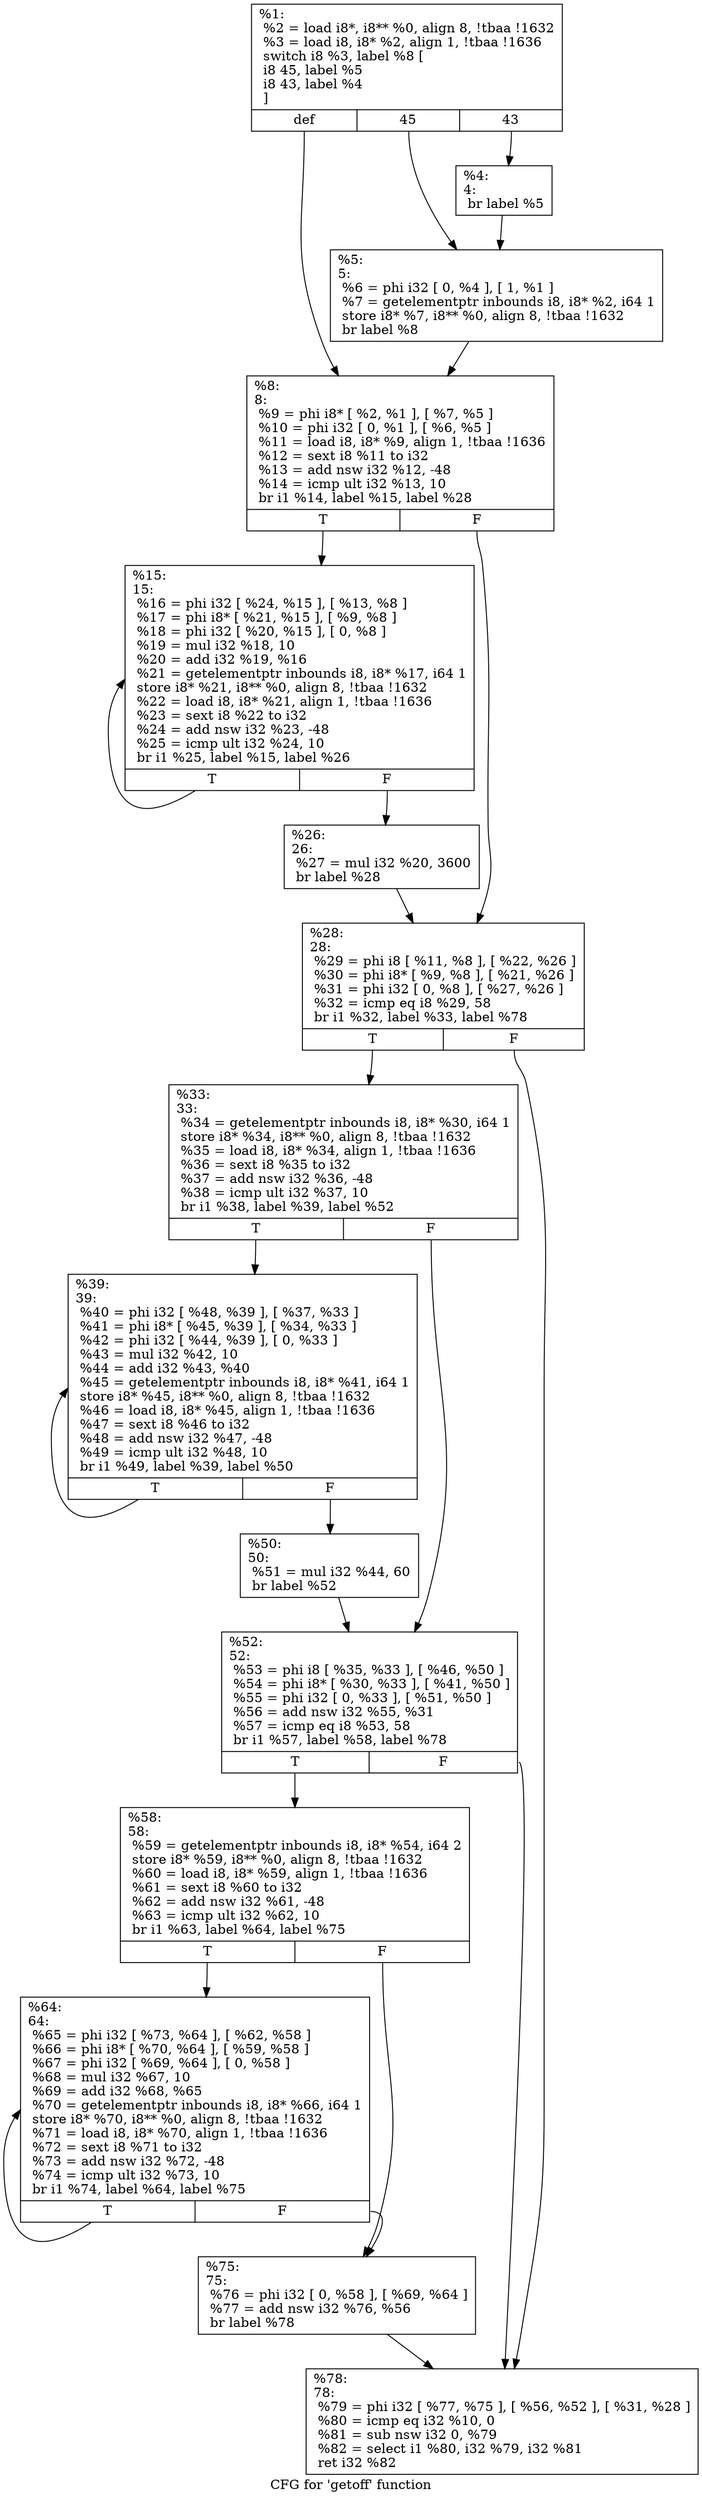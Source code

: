 digraph "CFG for 'getoff' function" {
	label="CFG for 'getoff' function";

	Node0x16b2c70 [shape=record,label="{%1:\l  %2 = load i8*, i8** %0, align 8, !tbaa !1632\l  %3 = load i8, i8* %2, align 1, !tbaa !1636\l  switch i8 %3, label %8 [\l    i8 45, label %5\l    i8 43, label %4\l  ]\l|{<s0>def|<s1>45|<s2>43}}"];
	Node0x16b2c70:s0 -> Node0x16b2de0;
	Node0x16b2c70:s1 -> Node0x16b2d90;
	Node0x16b2c70:s2 -> Node0x16b2d40;
	Node0x16b2d40 [shape=record,label="{%4:\l4:                                                \l  br label %5\l}"];
	Node0x16b2d40 -> Node0x16b2d90;
	Node0x16b2d90 [shape=record,label="{%5:\l5:                                                \l  %6 = phi i32 [ 0, %4 ], [ 1, %1 ]\l  %7 = getelementptr inbounds i8, i8* %2, i64 1\l  store i8* %7, i8** %0, align 8, !tbaa !1632\l  br label %8\l}"];
	Node0x16b2d90 -> Node0x16b2de0;
	Node0x16b2de0 [shape=record,label="{%8:\l8:                                                \l  %9 = phi i8* [ %2, %1 ], [ %7, %5 ]\l  %10 = phi i32 [ 0, %1 ], [ %6, %5 ]\l  %11 = load i8, i8* %9, align 1, !tbaa !1636\l  %12 = sext i8 %11 to i32\l  %13 = add nsw i32 %12, -48\l  %14 = icmp ult i32 %13, 10\l  br i1 %14, label %15, label %28\l|{<s0>T|<s1>F}}"];
	Node0x16b2de0:s0 -> Node0x16b2e30;
	Node0x16b2de0:s1 -> Node0x16b2ed0;
	Node0x16b2e30 [shape=record,label="{%15:\l15:                                               \l  %16 = phi i32 [ %24, %15 ], [ %13, %8 ]\l  %17 = phi i8* [ %21, %15 ], [ %9, %8 ]\l  %18 = phi i32 [ %20, %15 ], [ 0, %8 ]\l  %19 = mul i32 %18, 10\l  %20 = add i32 %19, %16\l  %21 = getelementptr inbounds i8, i8* %17, i64 1\l  store i8* %21, i8** %0, align 8, !tbaa !1632\l  %22 = load i8, i8* %21, align 1, !tbaa !1636\l  %23 = sext i8 %22 to i32\l  %24 = add nsw i32 %23, -48\l  %25 = icmp ult i32 %24, 10\l  br i1 %25, label %15, label %26\l|{<s0>T|<s1>F}}"];
	Node0x16b2e30:s0 -> Node0x16b2e30;
	Node0x16b2e30:s1 -> Node0x16b2e80;
	Node0x16b2e80 [shape=record,label="{%26:\l26:                                               \l  %27 = mul i32 %20, 3600\l  br label %28\l}"];
	Node0x16b2e80 -> Node0x16b2ed0;
	Node0x16b2ed0 [shape=record,label="{%28:\l28:                                               \l  %29 = phi i8 [ %11, %8 ], [ %22, %26 ]\l  %30 = phi i8* [ %9, %8 ], [ %21, %26 ]\l  %31 = phi i32 [ 0, %8 ], [ %27, %26 ]\l  %32 = icmp eq i8 %29, 58\l  br i1 %32, label %33, label %78\l|{<s0>T|<s1>F}}"];
	Node0x16b2ed0:s0 -> Node0x16b2f20;
	Node0x16b2ed0:s1 -> Node0x16b3150;
	Node0x16b2f20 [shape=record,label="{%33:\l33:                                               \l  %34 = getelementptr inbounds i8, i8* %30, i64 1\l  store i8* %34, i8** %0, align 8, !tbaa !1632\l  %35 = load i8, i8* %34, align 1, !tbaa !1636\l  %36 = sext i8 %35 to i32\l  %37 = add nsw i32 %36, -48\l  %38 = icmp ult i32 %37, 10\l  br i1 %38, label %39, label %52\l|{<s0>T|<s1>F}}"];
	Node0x16b2f20:s0 -> Node0x16b2f70;
	Node0x16b2f20:s1 -> Node0x16b3010;
	Node0x16b2f70 [shape=record,label="{%39:\l39:                                               \l  %40 = phi i32 [ %48, %39 ], [ %37, %33 ]\l  %41 = phi i8* [ %45, %39 ], [ %34, %33 ]\l  %42 = phi i32 [ %44, %39 ], [ 0, %33 ]\l  %43 = mul i32 %42, 10\l  %44 = add i32 %43, %40\l  %45 = getelementptr inbounds i8, i8* %41, i64 1\l  store i8* %45, i8** %0, align 8, !tbaa !1632\l  %46 = load i8, i8* %45, align 1, !tbaa !1636\l  %47 = sext i8 %46 to i32\l  %48 = add nsw i32 %47, -48\l  %49 = icmp ult i32 %48, 10\l  br i1 %49, label %39, label %50\l|{<s0>T|<s1>F}}"];
	Node0x16b2f70:s0 -> Node0x16b2f70;
	Node0x16b2f70:s1 -> Node0x16b2fc0;
	Node0x16b2fc0 [shape=record,label="{%50:\l50:                                               \l  %51 = mul i32 %44, 60\l  br label %52\l}"];
	Node0x16b2fc0 -> Node0x16b3010;
	Node0x16b3010 [shape=record,label="{%52:\l52:                                               \l  %53 = phi i8 [ %35, %33 ], [ %46, %50 ]\l  %54 = phi i8* [ %30, %33 ], [ %41, %50 ]\l  %55 = phi i32 [ 0, %33 ], [ %51, %50 ]\l  %56 = add nsw i32 %55, %31\l  %57 = icmp eq i8 %53, 58\l  br i1 %57, label %58, label %78\l|{<s0>T|<s1>F}}"];
	Node0x16b3010:s0 -> Node0x16b3060;
	Node0x16b3010:s1 -> Node0x16b3150;
	Node0x16b3060 [shape=record,label="{%58:\l58:                                               \l  %59 = getelementptr inbounds i8, i8* %54, i64 2\l  store i8* %59, i8** %0, align 8, !tbaa !1632\l  %60 = load i8, i8* %59, align 1, !tbaa !1636\l  %61 = sext i8 %60 to i32\l  %62 = add nsw i32 %61, -48\l  %63 = icmp ult i32 %62, 10\l  br i1 %63, label %64, label %75\l|{<s0>T|<s1>F}}"];
	Node0x16b3060:s0 -> Node0x16b30b0;
	Node0x16b3060:s1 -> Node0x16b3100;
	Node0x16b30b0 [shape=record,label="{%64:\l64:                                               \l  %65 = phi i32 [ %73, %64 ], [ %62, %58 ]\l  %66 = phi i8* [ %70, %64 ], [ %59, %58 ]\l  %67 = phi i32 [ %69, %64 ], [ 0, %58 ]\l  %68 = mul i32 %67, 10\l  %69 = add i32 %68, %65\l  %70 = getelementptr inbounds i8, i8* %66, i64 1\l  store i8* %70, i8** %0, align 8, !tbaa !1632\l  %71 = load i8, i8* %70, align 1, !tbaa !1636\l  %72 = sext i8 %71 to i32\l  %73 = add nsw i32 %72, -48\l  %74 = icmp ult i32 %73, 10\l  br i1 %74, label %64, label %75\l|{<s0>T|<s1>F}}"];
	Node0x16b30b0:s0 -> Node0x16b30b0;
	Node0x16b30b0:s1 -> Node0x16b3100;
	Node0x16b3100 [shape=record,label="{%75:\l75:                                               \l  %76 = phi i32 [ 0, %58 ], [ %69, %64 ]\l  %77 = add nsw i32 %76, %56\l  br label %78\l}"];
	Node0x16b3100 -> Node0x16b3150;
	Node0x16b3150 [shape=record,label="{%78:\l78:                                               \l  %79 = phi i32 [ %77, %75 ], [ %56, %52 ], [ %31, %28 ]\l  %80 = icmp eq i32 %10, 0\l  %81 = sub nsw i32 0, %79\l  %82 = select i1 %80, i32 %79, i32 %81\l  ret i32 %82\l}"];
}
